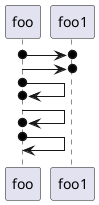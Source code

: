 {
  "sha1": "4xw689poamk7f48fyqn2kzerc29hueh",
  "insertion": {
    "when": "2024-05-30T20:48:20.606Z",
    "user": "plantuml@gmail.com"
  }
}
@startuml
foo o->o foo1
foo ->o foo1
foo o->o foo
foo ->o foo
foo o-> foo
@enduml
